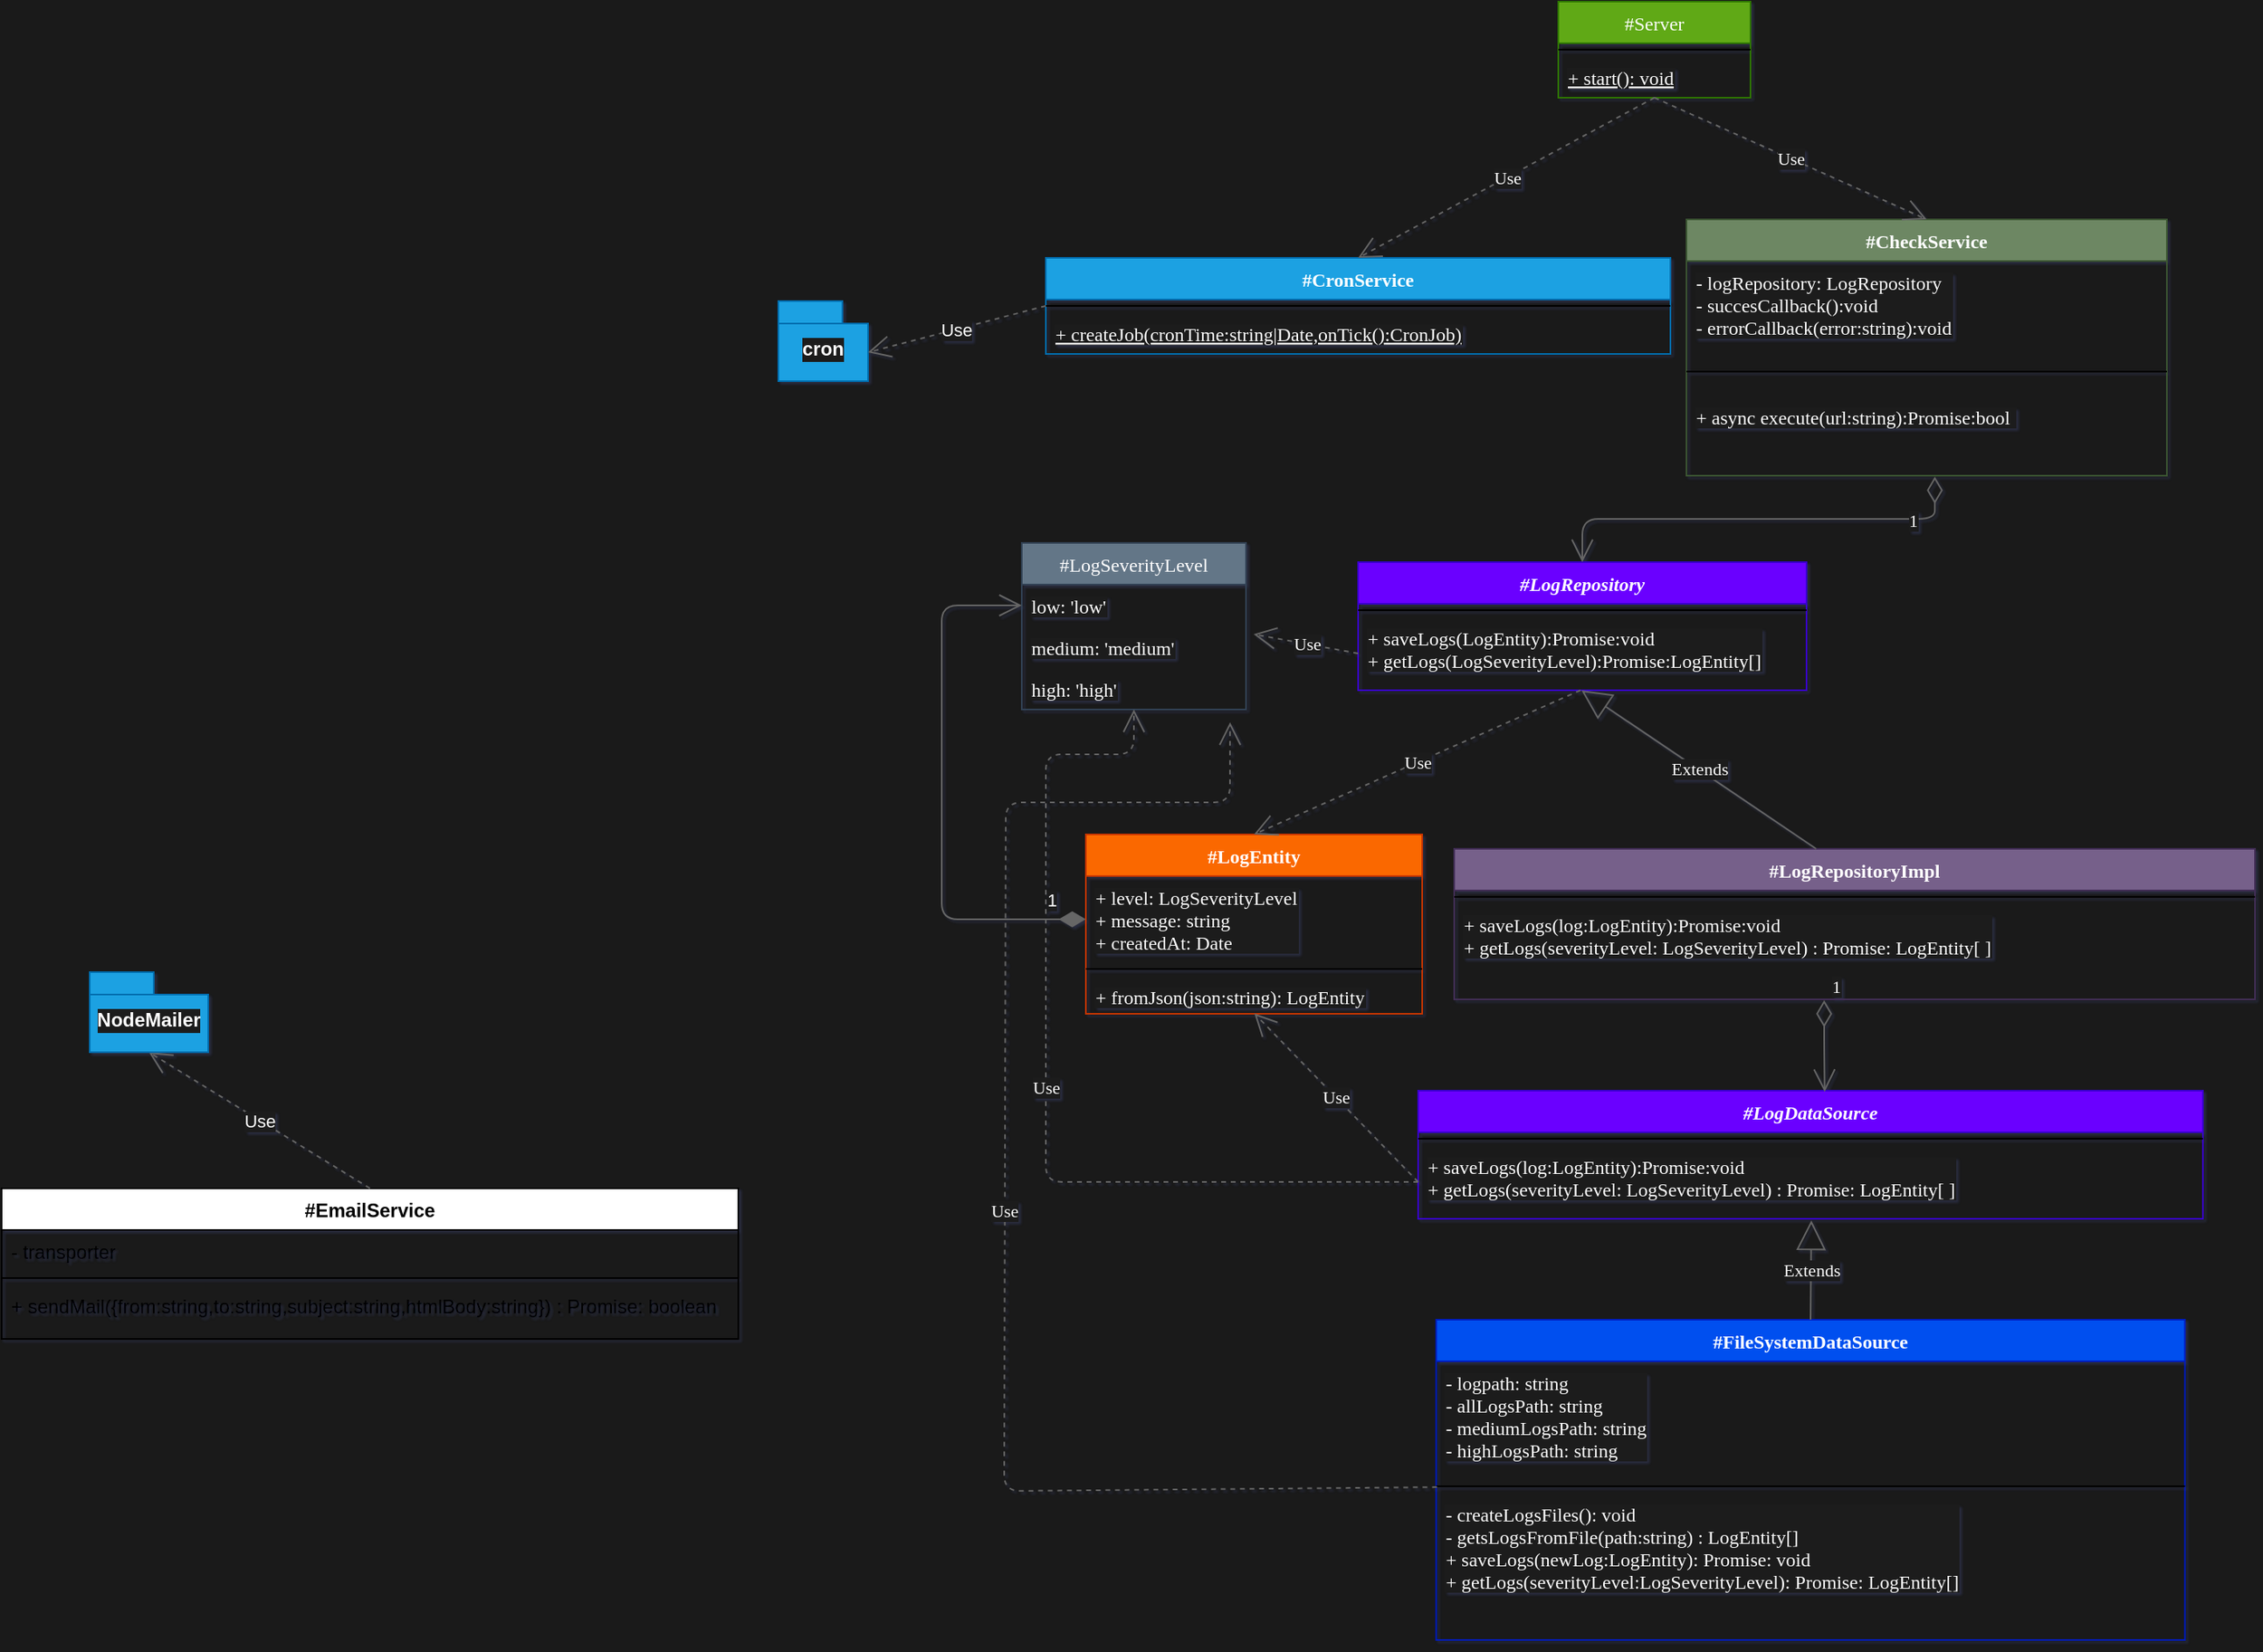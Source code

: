 <mxfile version="23.0.2" type="device">
  <diagram id="Fn2GvNRN-7Ruor7nib-z" name="Page-1">
    <mxGraphModel dx="733" dy="695" grid="0" gridSize="10" guides="1" tooltips="1" connect="1" arrows="1" fold="1" page="1" pageScale="5" pageWidth="827" pageHeight="1169" background="#1A1A1A" math="0" shadow="1">
      <root>
        <mxCell id="0" />
        <mxCell id="1" parent="0" />
        <mxCell id="10" value="#Server" style="swimlane;fontStyle=0;align=center;verticalAlign=top;childLayout=stackLayout;horizontal=1;startSize=26;horizontalStack=0;resizeParent=1;resizeParentMax=0;resizeLast=0;collapsible=1;marginBottom=0;fontFamily=JetBrains Mono;swimlaneFillColor=none;fontSource=https%3A%2F%2Ffonts.googleapis.com%2Fcss%3Ffamily%3DJetBrains%2BMono;fillColor=#60a917;strokeColor=#2D7600;fontColor=#FFFFFF;labelBackgroundColor=none;" parent="1" vertex="1">
          <mxGeometry x="1535" y="270" width="120" height="60" as="geometry" />
        </mxCell>
        <mxCell id="12" value="" style="line;strokeWidth=1;align=left;verticalAlign=middle;spacingTop=-1;spacingLeft=3;spacingRight=3;rotatable=0;labelPosition=right;points=[];portConstraint=eastwest;fontFamily=JetBrains Mono;swimlaneFillColor=none;fontStyle=0;fontSource=https%3A%2F%2Ffonts.googleapis.com%2Fcss%3Ffamily%3DJetBrains%2BMono;fontColor=#FFFFFF;labelBackgroundColor=#1A1A1A;" parent="10" vertex="1">
          <mxGeometry y="26" width="120" height="8" as="geometry" />
        </mxCell>
        <mxCell id="13" value="+ start(): void" style="text;align=left;verticalAlign=middle;spacingLeft=4;spacingRight=4;overflow=hidden;rotatable=0;points=[[0,0.5],[1,0.5]];portConstraint=eastwest;fontFamily=JetBrains Mono;swimlaneFillColor=none;fontStyle=4;fontSource=https%3A%2F%2Ffonts.googleapis.com%2Fcss%3Ffamily%3DJetBrains%2BMono;fontColor=#FFFFFF;labelBackgroundColor=#1A1A1A;" parent="10" vertex="1">
          <mxGeometry y="34" width="120" height="26" as="geometry" />
        </mxCell>
        <mxCell id="18" value="#CronService" style="swimlane;fontStyle=1;align=center;verticalAlign=top;childLayout=stackLayout;horizontal=1;startSize=26;horizontalStack=0;resizeParent=1;resizeParentMax=0;resizeLast=0;collapsible=1;marginBottom=0;fontFamily=JetBrains Mono;swimlaneFillColor=none;fontSource=https%3A%2F%2Ffonts.googleapis.com%2Fcss%3Ffamily%3DJetBrains%2BMono;fontColor=#FFFFFF;fillColor=#1ba1e2;strokeColor=#006EAF;labelBackgroundColor=none;" parent="1" vertex="1">
          <mxGeometry x="1215" y="430" width="390" height="60" as="geometry" />
        </mxCell>
        <mxCell id="19" value="" style="line;strokeWidth=1;align=left;verticalAlign=middle;spacingTop=-1;spacingLeft=3;spacingRight=3;rotatable=0;labelPosition=right;points=[];portConstraint=eastwest;fontFamily=JetBrains Mono;swimlaneFillColor=none;fontStyle=0;fontSource=https%3A%2F%2Ffonts.googleapis.com%2Fcss%3Ffamily%3DJetBrains%2BMono;fontColor=#FFFFFF;labelBackgroundColor=#1A1A1A;" parent="18" vertex="1">
          <mxGeometry y="26" width="390" height="8" as="geometry" />
        </mxCell>
        <mxCell id="20" value="+ createJob(cronTime:string|Date,onTick():CronJob)" style="text;align=left;verticalAlign=middle;spacingLeft=4;spacingRight=4;overflow=hidden;rotatable=0;points=[[0,0.5],[1,0.5]];portConstraint=eastwest;fontFamily=JetBrains Mono;swimlaneFillColor=none;fontStyle=4;fontSource=https%3A%2F%2Ffonts.googleapis.com%2Fcss%3Ffamily%3DJetBrains%2BMono;fontColor=#FFFFFF;labelBackgroundColor=#1A1A1A;" parent="18" vertex="1">
          <mxGeometry y="34" width="390" height="26" as="geometry" />
        </mxCell>
        <mxCell id="CrihVLw94ubs6sPRbUDU-20" value="&lt;font&gt;Use&lt;/font&gt;" style="endArrow=open;endSize=12;dashed=1;html=1;fontFamily=JetBrains Mono;exitX=0.5;exitY=1;exitDx=0;exitDy=0;entryX=0.5;entryY=0;entryDx=0;entryDy=0;fontSource=https%3A%2F%2Ffonts.googleapis.com%2Fcss%3Ffamily%3DJetBrains%2BMono;fontColor=#FFFFFF;fillColor=#f5f5f5;strokeColor=#666666;labelBackgroundColor=#1A1A1A;" parent="1" source="10" target="18" edge="1">
          <mxGeometry width="160" relative="1" as="geometry">
            <mxPoint x="1465" y="510" as="sourcePoint" />
            <mxPoint x="1385" y="420" as="targetPoint" />
          </mxGeometry>
        </mxCell>
        <mxCell id="CrihVLw94ubs6sPRbUDU-25" value="#CheckService" style="swimlane;fontStyle=1;align=center;verticalAlign=middle;childLayout=stackLayout;horizontal=1;startSize=26;horizontalStack=0;resizeParent=1;resizeParentMax=0;resizeLast=0;collapsible=1;marginBottom=0;fontFamily=JetBrains Mono;fontSource=https%3A%2F%2Ffonts.googleapis.com%2Fcss%3Ffamily%3DJetBrains%2BMono;fillColor=#6d8764;strokeColor=#3A5431;fontColor=#FFFFFF;labelBackgroundColor=none;" parent="1" vertex="1">
          <mxGeometry x="1615" y="406" width="300" height="160" as="geometry" />
        </mxCell>
        <mxCell id="CrihVLw94ubs6sPRbUDU-26" value="- logRepository: LogRepository&#xa;- succesCallback():void&#xa;- errorCallback(error:string):void&#xa;" style="text;align=left;verticalAlign=top;spacingLeft=4;spacingRight=4;overflow=hidden;rotatable=0;points=[[0,0.5],[1,0.5]];portConstraint=eastwest;fontFamily=JetBrains Mono;fontSource=https%3A%2F%2Ffonts.googleapis.com%2Fcss%3Ffamily%3DJetBrains%2BMono;fontColor=#FFFFFF;labelBackgroundColor=#1A1A1A;" parent="CrihVLw94ubs6sPRbUDU-25" vertex="1">
          <mxGeometry y="26" width="300" height="54" as="geometry" />
        </mxCell>
        <mxCell id="CrihVLw94ubs6sPRbUDU-27" value="" style="line;strokeWidth=1;align=left;verticalAlign=middle;spacingTop=-1;spacingLeft=3;spacingRight=3;rotatable=0;labelPosition=right;points=[];portConstraint=eastwest;fontFamily=JetBrains Mono;fontSource=https%3A%2F%2Ffonts.googleapis.com%2Fcss%3Ffamily%3DJetBrains%2BMono;fontColor=#FFFFFF;labelBackgroundColor=#1A1A1A;" parent="CrihVLw94ubs6sPRbUDU-25" vertex="1">
          <mxGeometry y="80" width="300" height="30" as="geometry" />
        </mxCell>
        <mxCell id="CrihVLw94ubs6sPRbUDU-28" value="+ async execute(url:string):Promise:bool " style="text;align=left;verticalAlign=top;spacingLeft=4;spacingRight=4;overflow=hidden;rotatable=0;points=[[0,0.5],[1,0.5]];portConstraint=eastwest;fontFamily=JetBrains Mono;fontSource=https%3A%2F%2Ffonts.googleapis.com%2Fcss%3Ffamily%3DJetBrains%2BMono;fontColor=#FFFFFF;labelBackgroundColor=#1A1A1A;" parent="CrihVLw94ubs6sPRbUDU-25" vertex="1">
          <mxGeometry y="110" width="300" height="50" as="geometry" />
        </mxCell>
        <mxCell id="23" value="&lt;font&gt;Use&lt;/font&gt;" style="endArrow=open;endSize=12;dashed=1;html=1;entryX=0.5;entryY=0;entryDx=0;entryDy=0;exitX=0.5;exitY=1;exitDx=0;exitDy=0;fontFamily=JetBrains Mono;fontSource=https%3A%2F%2Ffonts.googleapis.com%2Fcss%3Ffamily%3DJetBrains%2BMono;fontColor=#FFFFFF;fillColor=#f5f5f5;strokeColor=#666666;labelBackgroundColor=#1A1A1A;" parent="1" source="10" target="CrihVLw94ubs6sPRbUDU-25" edge="1">
          <mxGeometry width="160" relative="1" as="geometry">
            <mxPoint x="1605" y="360" as="sourcePoint" />
            <mxPoint x="1815" y="390" as="targetPoint" />
          </mxGeometry>
        </mxCell>
        <mxCell id="29" value="#LogRepository&#xa;" style="swimlane;fontStyle=3;align=center;verticalAlign=top;childLayout=stackLayout;horizontal=1;startSize=26;horizontalStack=0;resizeParent=1;resizeParentMax=0;resizeLast=0;collapsible=1;marginBottom=0;fontFamily=JetBrains Mono;fontSource=https%3A%2F%2Ffonts.googleapis.com%2Fcss%3Ffamily%3DJetBrains%2BMono;fillColor=#6a00ff;fontColor=#FFFFFF;strokeColor=#3700CC;labelBackgroundColor=none;" parent="1" vertex="1">
          <mxGeometry x="1410" y="620" width="280" height="80" as="geometry" />
        </mxCell>
        <mxCell id="31" value="" style="line;strokeWidth=1;align=left;verticalAlign=middle;spacingTop=-1;spacingLeft=3;spacingRight=3;rotatable=0;labelPosition=right;points=[];portConstraint=eastwest;fontFamily=JetBrains Mono;fontSource=https%3A%2F%2Ffonts.googleapis.com%2Fcss%3Ffamily%3DJetBrains%2BMono;fontColor=#FFFFFF;labelBackgroundColor=#1A1A1A;" parent="29" vertex="1">
          <mxGeometry y="26" width="280" height="8" as="geometry" />
        </mxCell>
        <mxCell id="32" value="+ saveLogs(LogEntity):Promise:void&#xa;+ getLogs(LogSeverityLevel):Promise:LogEntity[]" style="text;align=left;verticalAlign=top;spacingLeft=4;spacingRight=4;overflow=hidden;rotatable=0;points=[[0,0.5],[1,0.5]];portConstraint=eastwest;fontFamily=JetBrains Mono;fontSource=https%3A%2F%2Ffonts.googleapis.com%2Fcss%3Ffamily%3DJetBrains%2BMono;fontColor=#FFFFFF;labelBackgroundColor=#1A1A1A;" parent="29" vertex="1">
          <mxGeometry y="34" width="280" height="46" as="geometry" />
        </mxCell>
        <mxCell id="33" value="#LogEntity" style="swimlane;fontStyle=1;align=center;verticalAlign=top;childLayout=stackLayout;horizontal=1;startSize=26;horizontalStack=0;resizeParent=1;resizeParentMax=0;resizeLast=0;collapsible=1;marginBottom=0;fontFamily=JetBrains Mono;fontSource=https%3A%2F%2Ffonts.googleapis.com%2Fcss%3Ffamily%3DJetBrains%2BMono;fontColor=#FFFFFF;fillColor=#fa6800;strokeColor=#C73500;labelBackgroundColor=none;" parent="1" vertex="1">
          <mxGeometry x="1240" y="790" width="210" height="112" as="geometry">
            <mxRectangle x="1240" y="790" width="110" height="30" as="alternateBounds" />
          </mxGeometry>
        </mxCell>
        <mxCell id="34" value="+ level: LogSeverityLevel&#xa;+ message: string&#xa;+ createdAt: Date " style="text;align=left;verticalAlign=top;spacingLeft=4;spacingRight=4;overflow=hidden;rotatable=0;points=[[0,0.5],[1,0.5]];portConstraint=eastwest;fontFamily=JetBrains Mono;fontSource=https%3A%2F%2Ffonts.googleapis.com%2Fcss%3Ffamily%3DJetBrains%2BMono;fontColor=#FFFFFF;labelBackgroundColor=#1A1A1A;" parent="33" vertex="1">
          <mxGeometry y="26" width="210" height="54" as="geometry" />
        </mxCell>
        <mxCell id="35" value="" style="line;strokeWidth=1;align=left;verticalAlign=middle;spacingTop=-1;spacingLeft=3;spacingRight=3;rotatable=0;labelPosition=right;points=[];portConstraint=eastwest;fontFamily=JetBrains Mono;fontSource=https%3A%2F%2Ffonts.googleapis.com%2Fcss%3Ffamily%3DJetBrains%2BMono;fontColor=#FFFFFF;labelBackgroundColor=#1A1A1A;" parent="33" vertex="1">
          <mxGeometry y="80" width="210" height="8" as="geometry" />
        </mxCell>
        <mxCell id="36" value="+ fromJson(json:string): LogEntity" style="text;align=left;verticalAlign=top;spacingLeft=4;spacingRight=4;overflow=hidden;rotatable=0;points=[[0,0.5],[1,0.5]];portConstraint=eastwest;fontFamily=JetBrains Mono;fontSource=https%3A%2F%2Ffonts.googleapis.com%2Fcss%3Ffamily%3DJetBrains%2BMono;fontColor=#FFFFFF;labelBackgroundColor=#1A1A1A;" parent="33" vertex="1">
          <mxGeometry y="88" width="210" height="24" as="geometry" />
        </mxCell>
        <mxCell id="37" value="&lt;font style=&quot;&quot;&gt;Use&lt;/font&gt;" style="endArrow=open;endSize=12;dashed=1;html=1;exitX=0.496;exitY=1;exitDx=0;exitDy=0;exitPerimeter=0;entryX=0.5;entryY=0;entryDx=0;entryDy=0;fontFamily=JetBrains Mono;fontSource=https%3A%2F%2Ffonts.googleapis.com%2Fcss%3Ffamily%3DJetBrains%2BMono;fontColor=#FFFFFF;fillColor=#f5f5f5;strokeColor=#666666;labelBackgroundColor=#1A1A1A;" parent="1" source="32" target="33" edge="1">
          <mxGeometry width="160" relative="1" as="geometry">
            <mxPoint x="1775" y="780" as="sourcePoint" />
            <mxPoint x="1580" y="820" as="targetPoint" />
          </mxGeometry>
        </mxCell>
        <mxCell id="39" value="#LogSeverityLevel" style="swimlane;fontStyle=0;childLayout=stackLayout;horizontal=1;startSize=26;horizontalStack=0;resizeParent=1;resizeParentMax=0;resizeLast=0;collapsible=1;marginBottom=0;fontFamily=JetBrains Mono;fontSource=https%3A%2F%2Ffonts.googleapis.com%2Fcss%3Ffamily%3DJetBrains%2BMono;align=center;fillColor=#647687;strokeColor=#314354;fontColor=#FFFFFF;labelBackgroundColor=none;" parent="1" vertex="1">
          <mxGeometry x="1200" y="608" width="140" height="104" as="geometry">
            <mxRectangle x="1200" y="608" width="160" height="30" as="alternateBounds" />
          </mxGeometry>
        </mxCell>
        <mxCell id="40" value="low: &#39;low&#39;" style="text;align=left;verticalAlign=top;spacingLeft=4;spacingRight=4;overflow=hidden;rotatable=0;points=[[0,0.5],[1,0.5]];portConstraint=eastwest;fontFamily=JetBrains Mono;fontSource=https%3A%2F%2Ffonts.googleapis.com%2Fcss%3Ffamily%3DJetBrains%2BMono;fontColor=#FFFFFF;labelBackgroundColor=#1A1A1A;" parent="39" vertex="1">
          <mxGeometry y="26" width="140" height="26" as="geometry" />
        </mxCell>
        <mxCell id="41" value="medium: &#39;medium&#39;" style="text;align=left;verticalAlign=top;spacingLeft=4;spacingRight=4;overflow=hidden;rotatable=0;points=[[0,0.5],[1,0.5]];portConstraint=eastwest;fontFamily=JetBrains Mono;fontSource=https%3A%2F%2Ffonts.googleapis.com%2Fcss%3Ffamily%3DJetBrains%2BMono;fontColor=#FFFFFF;labelBackgroundColor=#1A1A1A;" parent="39" vertex="1">
          <mxGeometry y="52" width="140" height="26" as="geometry" />
        </mxCell>
        <mxCell id="42" value="high: &#39;high&#39;" style="text;align=left;verticalAlign=top;spacingLeft=4;spacingRight=4;overflow=hidden;rotatable=0;points=[[0,0.5],[1,0.5]];portConstraint=eastwest;fontFamily=JetBrains Mono;fontSource=https%3A%2F%2Ffonts.googleapis.com%2Fcss%3Ffamily%3DJetBrains%2BMono;fontColor=#FFFFFF;labelBackgroundColor=#1A1A1A;" parent="39" vertex="1">
          <mxGeometry y="78" width="140" height="26" as="geometry" />
        </mxCell>
        <mxCell id="49" value="&lt;font&gt;1&lt;/font&gt;" style="endArrow=open;html=1;endSize=12;startArrow=diamondThin;startSize=14;startFill=0;edgeStyle=orthogonalEdgeStyle;align=left;verticalAlign=bottom;entryX=0.5;entryY=0;entryDx=0;entryDy=0;exitX=0.517;exitY=1.012;exitDx=0;exitDy=0;exitPerimeter=0;fontFamily=JetBrains Mono;fontSource=https%3A%2F%2Ffonts.googleapis.com%2Fcss%3Ffamily%3DJetBrains%2BMono;fontColor=#FFFFFF;fillColor=#f5f5f5;strokeColor=#666666;labelBackgroundColor=#1A1A1A;" parent="1" source="CrihVLw94ubs6sPRbUDU-28" target="29" edge="1">
          <mxGeometry x="-0.672" y="10" relative="1" as="geometry">
            <mxPoint x="1770" y="590" as="sourcePoint" />
            <mxPoint x="1780" y="630" as="targetPoint" />
            <mxPoint as="offset" />
          </mxGeometry>
        </mxCell>
        <mxCell id="54" value="&lt;font&gt;Use&lt;/font&gt;" style="endArrow=open;endSize=12;dashed=1;html=1;exitX=0;exitY=0.5;exitDx=0;exitDy=0;entryX=1.034;entryY=1.192;entryDx=0;entryDy=0;entryPerimeter=0;fontFamily=JetBrains Mono;fontSource=https%3A%2F%2Ffonts.googleapis.com%2Fcss%3Ffamily%3DJetBrains%2BMono;fontColor=#FFFFFF;fillColor=#f5f5f5;strokeColor=#666666;labelBackgroundColor=#1A1A1A;" parent="1" source="32" target="40" edge="1">
          <mxGeometry width="160" relative="1" as="geometry">
            <mxPoint x="1510" y="640" as="sourcePoint" />
            <mxPoint x="1360" y="780" as="targetPoint" />
          </mxGeometry>
        </mxCell>
        <mxCell id="61" value="#LogRepositoryImpl" style="swimlane;fontStyle=1;align=center;verticalAlign=top;childLayout=stackLayout;horizontal=1;startSize=26;horizontalStack=0;resizeParent=1;resizeParentMax=0;resizeLast=0;collapsible=1;marginBottom=0;fontFamily=JetBrains Mono;fontSource=https%3A%2F%2Ffonts.googleapis.com%2Fcss%3Ffamily%3DJetBrains%2BMono;fillColor=#76608a;strokeColor=#432D57;fontColor=#FFFFFF;labelBackgroundColor=none;" parent="1" vertex="1">
          <mxGeometry x="1470" y="799" width="500" height="94" as="geometry">
            <mxRectangle x="1470" y="799" width="170" height="30" as="alternateBounds" />
          </mxGeometry>
        </mxCell>
        <mxCell id="63" value="" style="line;strokeWidth=1;align=left;verticalAlign=middle;spacingTop=-1;spacingLeft=3;spacingRight=3;rotatable=0;labelPosition=right;points=[];portConstraint=eastwest;fontFamily=JetBrains Mono;fontSource=https%3A%2F%2Ffonts.googleapis.com%2Fcss%3Ffamily%3DJetBrains%2BMono;fontColor=#FFFFFF;labelBackgroundColor=#1A1A1A;" parent="61" vertex="1">
          <mxGeometry y="26" width="500" height="8" as="geometry" />
        </mxCell>
        <mxCell id="64" value="+ saveLogs(log:LogEntity):Promise:void&#xa;+ getLogs(severityLevel: LogSeverityLevel) : Promise: LogEntity[ ]" style="text;align=left;verticalAlign=top;spacingLeft=4;spacingRight=4;overflow=hidden;rotatable=0;points=[[0,0.5],[1,0.5]];portConstraint=eastwest;fontFamily=JetBrains Mono;fontSource=https%3A%2F%2Ffonts.googleapis.com%2Fcss%3Ffamily%3DJetBrains%2BMono;fontColor=#FFFFFF;labelBackgroundColor=#1A1A1A;" parent="61" vertex="1">
          <mxGeometry y="34" width="500" height="60" as="geometry" />
        </mxCell>
        <mxCell id="66" value="&lt;font&gt;Extends&lt;/font&gt;" style="endArrow=block;endSize=16;endFill=0;html=1;exitX=0.452;exitY=0;exitDx=0;exitDy=0;exitPerimeter=0;entryX=0.498;entryY=1;entryDx=0;entryDy=0;entryPerimeter=0;fontFamily=JetBrains Mono;fontSource=https%3A%2F%2Ffonts.googleapis.com%2Fcss%3Ffamily%3DJetBrains%2BMono;fontColor=#FFFFFF;fillColor=#f5f5f5;strokeColor=#666666;labelBackgroundColor=#1A1A1A;" parent="1" source="61" target="32" edge="1">
          <mxGeometry width="160" relative="1" as="geometry">
            <mxPoint x="1740" y="750" as="sourcePoint" />
            <mxPoint x="1900" y="750" as="targetPoint" />
          </mxGeometry>
        </mxCell>
        <mxCell id="72" value="&lt;font&gt;1&lt;/font&gt;" style="endArrow=open;html=1;endSize=12;startArrow=diamondThin;startSize=14;startFill=1;edgeStyle=orthogonalEdgeStyle;align=left;verticalAlign=bottom;fontColor=#FFFFFF;entryX=0;entryY=0.5;entryDx=0;entryDy=0;fillColor=#f5f5f5;strokeColor=#666666;labelBackgroundColor=#1A1A1A;" parent="1" source="34" target="40" edge="1">
          <mxGeometry x="-0.845" y="-3" relative="1" as="geometry">
            <mxPoint x="1080" y="843" as="sourcePoint" />
            <mxPoint x="1140" y="680" as="targetPoint" />
            <Array as="points">
              <mxPoint x="1150" y="843" />
              <mxPoint x="1150" y="647" />
            </Array>
            <mxPoint as="offset" />
          </mxGeometry>
        </mxCell>
        <mxCell id="73" value="#LogDataSource" style="swimlane;fontStyle=3;align=center;verticalAlign=top;childLayout=stackLayout;horizontal=1;startSize=26;horizontalStack=0;resizeParent=1;resizeParentMax=0;resizeLast=0;collapsible=1;marginBottom=0;fontFamily=JetBrains Mono;fontSource=https%3A%2F%2Ffonts.googleapis.com%2Fcss%3Ffamily%3DJetBrains%2BMono;fillColor=#6a00ff;fontColor=#FFFFFF;strokeColor=#3700CC;labelBackgroundColor=none;" parent="1" vertex="1">
          <mxGeometry x="1447.5" y="950" width="490" height="80" as="geometry">
            <mxRectangle x="1447.5" y="950" width="140" height="30" as="alternateBounds" />
          </mxGeometry>
        </mxCell>
        <mxCell id="75" value="" style="line;strokeWidth=1;align=left;verticalAlign=middle;spacingTop=-1;spacingLeft=3;spacingRight=3;rotatable=0;labelPosition=right;points=[];portConstraint=eastwest;fontFamily=JetBrains Mono;fontSource=https%3A%2F%2Ffonts.googleapis.com%2Fcss%3Ffamily%3DJetBrains%2BMono;fontColor=#FFFFFF;labelBackgroundColor=#1A1A1A;" parent="73" vertex="1">
          <mxGeometry y="26" width="490" height="8" as="geometry" />
        </mxCell>
        <mxCell id="76" value="+ saveLogs(log:LogEntity):Promise:void&#xa;+ getLogs(severityLevel: LogSeverityLevel) : Promise: LogEntity[ ]" style="text;align=left;verticalAlign=top;spacingLeft=4;spacingRight=4;overflow=hidden;rotatable=0;points=[[0,0.5],[1,0.5]];portConstraint=eastwest;fontFamily=JetBrains Mono;fontSource=https%3A%2F%2Ffonts.googleapis.com%2Fcss%3Ffamily%3DJetBrains%2BMono;fontColor=#FFFFFF;labelBackgroundColor=#1A1A1A;" parent="73" vertex="1">
          <mxGeometry y="34" width="490" height="46" as="geometry" />
        </mxCell>
        <mxCell id="78" value="&lt;font&gt;Use&lt;/font&gt;" style="endArrow=open;endSize=12;dashed=1;html=1;fontFamily=JetBrains Mono;fontSource=https%3A%2F%2Ffonts.googleapis.com%2Fcss%3Ffamily%3DJetBrains%2BMono;exitX=0;exitY=0.5;exitDx=0;exitDy=0;entryX=0.501;entryY=0.992;entryDx=0;entryDy=0;entryPerimeter=0;fontColor=#FFFFFF;fillColor=#f5f5f5;strokeColor=#666666;labelBackgroundColor=#1A1A1A;" parent="1" source="76" target="36" edge="1">
          <mxGeometry width="160" relative="1" as="geometry">
            <mxPoint x="1215" y="1020" as="sourcePoint" />
            <mxPoint x="1375" y="1020" as="targetPoint" />
          </mxGeometry>
        </mxCell>
        <mxCell id="80" value="#FileSystemDataSource" style="swimlane;fontStyle=1;align=center;verticalAlign=top;childLayout=stackLayout;horizontal=1;startSize=26;horizontalStack=0;resizeParent=1;resizeParentMax=0;resizeLast=0;collapsible=1;marginBottom=0;fontFamily=JetBrains Mono;fontSource=https%3A%2F%2Ffonts.googleapis.com%2Fcss%3Ffamily%3DJetBrains%2BMono;fontColor=#FFFFFF;fillColor=#0050ef;strokeColor=#001DBC;labelBackgroundColor=none;" parent="1" vertex="1">
          <mxGeometry x="1458.75" y="1093" width="467.5" height="200" as="geometry">
            <mxRectangle x="1458.75" y="1080" width="190" height="30" as="alternateBounds" />
          </mxGeometry>
        </mxCell>
        <mxCell id="81" value="- logpath: string&#xa;- allLogsPath: string&#xa;- mediumLogsPath: string&#xa;- highLogsPath: string" style="text;align=left;verticalAlign=top;spacingLeft=4;spacingRight=4;overflow=hidden;rotatable=0;points=[[0,0.5],[1,0.5]];portConstraint=eastwest;fontFamily=JetBrains Mono;fontSource=https%3A%2F%2Ffonts.googleapis.com%2Fcss%3Ffamily%3DJetBrains%2BMono;fontColor=#FFFFFF;labelBackgroundColor=#1A1A1A;" parent="80" vertex="1">
          <mxGeometry y="26" width="467.5" height="74" as="geometry" />
        </mxCell>
        <mxCell id="82" value="" style="line;strokeWidth=1;align=left;verticalAlign=middle;spacingTop=-1;spacingLeft=3;spacingRight=3;rotatable=0;labelPosition=right;points=[];portConstraint=eastwest;fontFamily=JetBrains Mono;fontSource=https%3A%2F%2Ffonts.googleapis.com%2Fcss%3Ffamily%3DJetBrains%2BMono;fontColor=#FFFFFF;labelBackgroundColor=#1A1A1A;" parent="80" vertex="1">
          <mxGeometry y="100" width="467.5" height="8" as="geometry" />
        </mxCell>
        <mxCell id="83" value="- createLogsFiles(): void&#xa;- getsLogsFromFile(path:string) : LogEntity[]&#xa;+ saveLogs(newLog:LogEntity): Promise: void&#xa;+ getLogs(severityLevel:LogSeverityLevel): Promise: LogEntity[]" style="text;align=left;verticalAlign=top;spacingLeft=4;spacingRight=4;overflow=hidden;rotatable=0;points=[[0,0.5],[1,0.5]];portConstraint=eastwest;fontFamily=JetBrains Mono;fontSource=https%3A%2F%2Ffonts.googleapis.com%2Fcss%3Ffamily%3DJetBrains%2BMono;fontColor=#FFFFFF;labelBackgroundColor=#1A1A1A;" parent="80" vertex="1">
          <mxGeometry y="108" width="467.5" height="92" as="geometry" />
        </mxCell>
        <mxCell id="84" value="&lt;font&gt;Extends&lt;/font&gt;" style="endArrow=block;endSize=16;endFill=0;html=1;exitX=0.5;exitY=0;exitDx=0;exitDy=0;fontFamily=JetBrains Mono;fontSource=https%3A%2F%2Ffonts.googleapis.com%2Fcss%3Ffamily%3DJetBrains%2BMono;fontColor=#FFFFFF;fillColor=#f5f5f5;strokeColor=#666666;labelBackgroundColor=#1A1A1A;" parent="1" source="80" edge="1">
          <mxGeometry width="160" relative="1" as="geometry">
            <mxPoint x="1841.56" y="1160" as="sourcePoint" />
            <mxPoint x="1693" y="1031" as="targetPoint" />
          </mxGeometry>
        </mxCell>
        <mxCell id="85" value="&lt;font&gt;Use&lt;/font&gt;" style="endArrow=open;endSize=12;dashed=1;html=1;fontFamily=JetBrains Mono;fontSource=https%3A%2F%2Ffonts.googleapis.com%2Fcss%3Ffamily%3DJetBrains%2BMono;exitX=0.001;exitY=0.568;exitDx=0;exitDy=0;entryX=0.929;entryY=1.308;entryDx=0;entryDy=0;entryPerimeter=0;fontColor=#FFFFFF;exitPerimeter=0;fillColor=#f5f5f5;strokeColor=#666666;labelBackgroundColor=#1A1A1A;" parent="1" source="82" target="42" edge="1">
          <mxGeometry x="-0.0" width="160" relative="1" as="geometry">
            <mxPoint x="1458.75" y="1185.19" as="sourcePoint" />
            <mxPoint x="1210" y="770" as="targetPoint" />
            <Array as="points">
              <mxPoint x="1189" y="1200" />
              <mxPoint x="1190" y="770" />
              <mxPoint x="1330" y="770" />
            </Array>
            <mxPoint as="offset" />
          </mxGeometry>
        </mxCell>
        <mxCell id="88" value="&lt;font&gt;Use&lt;/font&gt;" style="endArrow=open;endSize=12;dashed=1;html=1;fontFamily=JetBrains Mono;fontSource=https%3A%2F%2Ffonts.googleapis.com%2Fcss%3Ffamily%3DJetBrains%2BMono;exitX=0;exitY=0.5;exitDx=0;exitDy=0;fontColor=#FFFFFF;fillColor=#f5f5f5;strokeColor=#666666;labelBackgroundColor=#1A1A1A;" parent="1" source="76" target="42" edge="1">
          <mxGeometry width="160" relative="1" as="geometry">
            <mxPoint x="1317.29" y="1055.19" as="sourcePoint" />
            <mxPoint x="1270" y="730" as="targetPoint" />
            <Array as="points">
              <mxPoint x="1215" y="1007" />
              <mxPoint x="1215" y="740" />
              <mxPoint x="1270" y="740" />
            </Array>
          </mxGeometry>
        </mxCell>
        <mxCell id="96" value="&lt;font&gt;1&lt;/font&gt;" style="endArrow=open;html=1;endSize=12;startArrow=diamondThin;startSize=14;startFill=0;edgeStyle=orthogonalEdgeStyle;align=left;verticalAlign=bottom;fontFamily=JetBrains Mono;fontSource=https%3A%2F%2Ffonts.googleapis.com%2Fcss%3Ffamily%3DJetBrains%2BMono;entryX=0.518;entryY=0.01;entryDx=0;entryDy=0;entryPerimeter=0;exitX=0.462;exitY=1.009;exitDx=0;exitDy=0;exitPerimeter=0;fontColor=#FFFFFF;fillColor=#f5f5f5;strokeColor=#666666;labelBackgroundColor=#1A1A1A;" parent="1" source="64" target="73" edge="1">
          <mxGeometry x="-1" y="3" relative="1" as="geometry">
            <mxPoint x="1660" y="920" as="sourcePoint" />
            <mxPoint x="1820" y="920" as="targetPoint" />
          </mxGeometry>
        </mxCell>
        <mxCell id="iFGWdLAAs46CR4L0DSsz-96" value="cron" style="shape=folder;fontStyle=1;spacingTop=10;tabWidth=40;tabHeight=14;tabPosition=left;html=1;whiteSpace=wrap;fillColor=#1ba1e2;strokeColor=#006EAF;fontColor=#FFFFFF;gradientColor=none;labelBackgroundColor=#1A1A1A;" parent="1" vertex="1">
          <mxGeometry x="1048" y="457" width="56" height="50" as="geometry" />
        </mxCell>
        <mxCell id="iFGWdLAAs46CR4L0DSsz-97" value="Use" style="endArrow=open;endSize=12;dashed=1;html=1;rounded=0;exitX=0;exitY=0.5;exitDx=0;exitDy=0;entryX=0;entryY=0;entryDx=56;entryDy=32;entryPerimeter=0;fillColor=#f5f5f5;strokeColor=#666666;labelBackgroundColor=#1A1A1A;fontColor=#FFFFFF;" parent="1" source="18" target="iFGWdLAAs46CR4L0DSsz-96" edge="1">
          <mxGeometry width="160" relative="1" as="geometry">
            <mxPoint x="1165" y="525" as="sourcePoint" />
            <mxPoint x="983" y="547" as="targetPoint" />
          </mxGeometry>
        </mxCell>
        <mxCell id="mai8Ruu2bd_SIv4dtioc-96" value="#EmailService" style="swimlane;fontStyle=1;align=center;verticalAlign=top;childLayout=stackLayout;horizontal=1;startSize=26;horizontalStack=0;resizeParent=1;resizeParentMax=0;resizeLast=0;collapsible=1;marginBottom=0;whiteSpace=wrap;html=1;" vertex="1" parent="1">
          <mxGeometry x="563" y="1011" width="460" height="94" as="geometry" />
        </mxCell>
        <mxCell id="mai8Ruu2bd_SIv4dtioc-97" value="- transporter" style="text;strokeColor=none;fillColor=none;align=left;verticalAlign=top;spacingLeft=4;spacingRight=4;overflow=hidden;rotatable=0;points=[[0,0.5],[1,0.5]];portConstraint=eastwest;whiteSpace=wrap;html=1;" vertex="1" parent="mai8Ruu2bd_SIv4dtioc-96">
          <mxGeometry y="26" width="460" height="26" as="geometry" />
        </mxCell>
        <mxCell id="mai8Ruu2bd_SIv4dtioc-98" value="" style="line;strokeWidth=1;fillColor=none;align=left;verticalAlign=middle;spacingTop=-1;spacingLeft=3;spacingRight=3;rotatable=0;labelPosition=right;points=[];portConstraint=eastwest;strokeColor=inherit;" vertex="1" parent="mai8Ruu2bd_SIv4dtioc-96">
          <mxGeometry y="52" width="460" height="8" as="geometry" />
        </mxCell>
        <mxCell id="mai8Ruu2bd_SIv4dtioc-99" value="+ sendMail({from:string,to:string,subject:string,htmlBody:string}) : Promise: boolean" style="text;strokeColor=none;fillColor=none;align=left;verticalAlign=top;spacingLeft=4;spacingRight=4;overflow=hidden;rotatable=0;points=[[0,0.5],[1,0.5]];portConstraint=eastwest;whiteSpace=wrap;html=1;" vertex="1" parent="mai8Ruu2bd_SIv4dtioc-96">
          <mxGeometry y="60" width="460" height="34" as="geometry" />
        </mxCell>
        <mxCell id="mai8Ruu2bd_SIv4dtioc-101" value="Use" style="endArrow=open;endSize=12;dashed=1;html=1;rounded=0;fillColor=#f5f5f5;strokeColor=#666666;labelBackgroundColor=#1A1A1A;fontColor=#FFFFFF;exitX=0.5;exitY=0;exitDx=0;exitDy=0;entryX=0.5;entryY=1;entryDx=0;entryDy=0;entryPerimeter=0;" edge="1" parent="1" source="mai8Ruu2bd_SIv4dtioc-96" target="mai8Ruu2bd_SIv4dtioc-102">
          <mxGeometry width="160" relative="1" as="geometry">
            <mxPoint x="839" y="1107" as="sourcePoint" />
            <mxPoint x="669" y="954" as="targetPoint" />
          </mxGeometry>
        </mxCell>
        <mxCell id="mai8Ruu2bd_SIv4dtioc-102" value="NodeMailer" style="shape=folder;fontStyle=1;spacingTop=10;tabWidth=40;tabHeight=14;tabPosition=left;html=1;whiteSpace=wrap;fillColor=#1ba1e2;strokeColor=#006EAF;fontColor=#FFFFFF;gradientColor=none;labelBackgroundColor=#1A1A1A;" vertex="1" parent="1">
          <mxGeometry x="618" y="876" width="74" height="50" as="geometry" />
        </mxCell>
      </root>
    </mxGraphModel>
  </diagram>
</mxfile>
